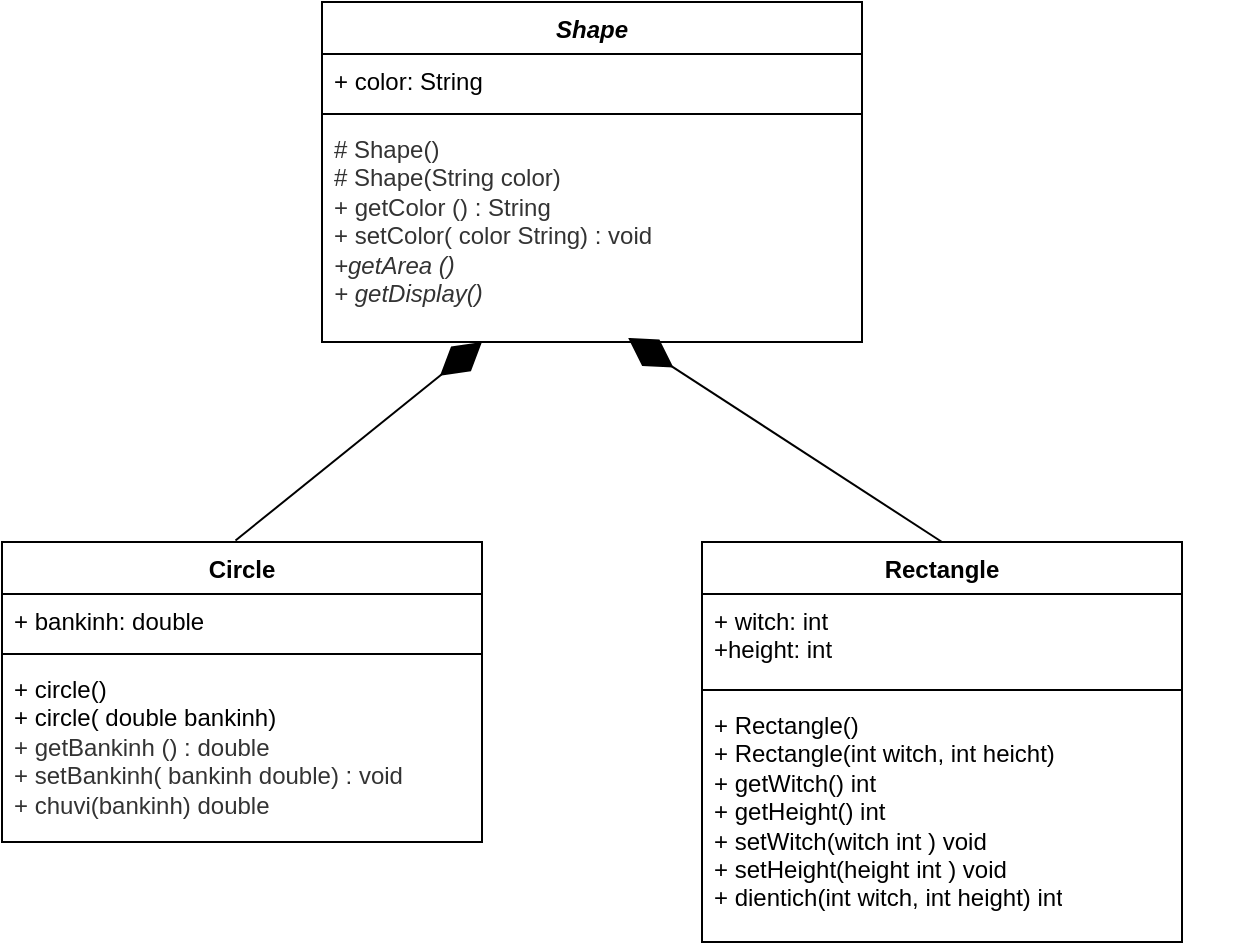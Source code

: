 <mxfile version="21.5.0" type="device">
  <diagram name="Trang-1" id="mOzGT4VS2z-z11HOxmlx">
    <mxGraphModel dx="1833" dy="494" grid="1" gridSize="10" guides="1" tooltips="1" connect="1" arrows="1" fold="1" page="1" pageScale="1" pageWidth="827" pageHeight="1169" math="0" shadow="0">
      <root>
        <mxCell id="0" />
        <mxCell id="1" parent="0" />
        <mxCell id="Hn4e0KZ1Gx9AMf9IoD85-3" style="edgeStyle=orthogonalEdgeStyle;rounded=0;orthogonalLoop=1;jettySize=auto;html=1;exitX=0.5;exitY=1;exitDx=0;exitDy=0;labelBackgroundColor=none;fontColor=default;" parent="1" edge="1">
          <mxGeometry relative="1" as="geometry">
            <mxPoint x="-60" y="240" as="sourcePoint" />
            <mxPoint x="-60" y="240" as="targetPoint" />
          </mxGeometry>
        </mxCell>
        <mxCell id="MbCqov_m_0ZmMLxi0yT6-5" value="Circle" style="swimlane;fontStyle=1;align=center;verticalAlign=top;childLayout=stackLayout;horizontal=1;startSize=26;horizontalStack=0;resizeParent=1;resizeParentMax=0;resizeLast=0;collapsible=1;marginBottom=0;whiteSpace=wrap;html=1;" vertex="1" parent="1">
          <mxGeometry x="-670" y="440" width="240" height="150" as="geometry" />
        </mxCell>
        <mxCell id="MbCqov_m_0ZmMLxi0yT6-6" value="+ bankinh:&amp;nbsp;double" style="text;strokeColor=none;fillColor=none;align=left;verticalAlign=top;spacingLeft=4;spacingRight=4;overflow=hidden;rotatable=0;points=[[0,0.5],[1,0.5]];portConstraint=eastwest;whiteSpace=wrap;html=1;" vertex="1" parent="MbCqov_m_0ZmMLxi0yT6-5">
          <mxGeometry y="26" width="240" height="26" as="geometry" />
        </mxCell>
        <mxCell id="MbCqov_m_0ZmMLxi0yT6-7" value="" style="line;strokeWidth=1;fillColor=none;align=left;verticalAlign=middle;spacingTop=-1;spacingLeft=3;spacingRight=3;rotatable=0;labelPosition=right;points=[];portConstraint=eastwest;strokeColor=inherit;" vertex="1" parent="MbCqov_m_0ZmMLxi0yT6-5">
          <mxGeometry y="52" width="240" height="8" as="geometry" />
        </mxCell>
        <mxCell id="MbCqov_m_0ZmMLxi0yT6-8" value="+&amp;nbsp;circle()&lt;br&gt;+&amp;nbsp;circle( double bankinh)&lt;font color=&quot;#cc7832&quot;&gt;&amp;nbsp;&lt;br&gt;&lt;/font&gt;&lt;span style=&quot;background-color: initial; color: rgb(51, 51, 51);&quot;&gt;+ getBankinh () : double&lt;br&gt;&lt;/span&gt;&lt;span style=&quot;background-color: initial; color: rgb(51, 51, 51);&quot;&gt;+ setBankinh( bankinh double) : void&lt;br&gt;+ chuvi(bankinh) double&amp;nbsp;&lt;br&gt;&amp;nbsp;&lt;/span&gt;&lt;span style=&quot;background-color: initial; color: rgb(51, 51, 51);&quot;&gt;&lt;br&gt;&lt;/span&gt;" style="text;strokeColor=none;fillColor=none;align=left;verticalAlign=top;spacingLeft=4;spacingRight=4;overflow=hidden;rotatable=0;points=[[0,0.5],[1,0.5]];portConstraint=eastwest;whiteSpace=wrap;html=1;" vertex="1" parent="MbCqov_m_0ZmMLxi0yT6-5">
          <mxGeometry y="60" width="240" height="90" as="geometry" />
        </mxCell>
        <mxCell id="MbCqov_m_0ZmMLxi0yT6-10" value="&lt;i style=&quot;border-color: var(--border-color);&quot;&gt;Shape&lt;/i&gt;" style="swimlane;fontStyle=1;align=center;verticalAlign=top;childLayout=stackLayout;horizontal=1;startSize=26;horizontalStack=0;resizeParent=1;resizeParentMax=0;resizeLast=0;collapsible=1;marginBottom=0;whiteSpace=wrap;html=1;" vertex="1" parent="1">
          <mxGeometry x="-510" y="170" width="270" height="170" as="geometry" />
        </mxCell>
        <mxCell id="MbCqov_m_0ZmMLxi0yT6-11" value="+ color: String" style="text;strokeColor=none;fillColor=none;align=left;verticalAlign=top;spacingLeft=4;spacingRight=4;overflow=hidden;rotatable=0;points=[[0,0.5],[1,0.5]];portConstraint=eastwest;whiteSpace=wrap;html=1;" vertex="1" parent="MbCqov_m_0ZmMLxi0yT6-10">
          <mxGeometry y="26" width="270" height="26" as="geometry" />
        </mxCell>
        <mxCell id="MbCqov_m_0ZmMLxi0yT6-12" value="" style="line;strokeWidth=1;fillColor=none;align=left;verticalAlign=middle;spacingTop=-1;spacingLeft=3;spacingRight=3;rotatable=0;labelPosition=right;points=[];portConstraint=eastwest;strokeColor=inherit;" vertex="1" parent="MbCqov_m_0ZmMLxi0yT6-10">
          <mxGeometry y="52" width="270" height="8" as="geometry" />
        </mxCell>
        <mxCell id="MbCqov_m_0ZmMLxi0yT6-13" value="&lt;div style=&quot;border-color: var(--border-color); color: rgb(51, 51, 51);&quot;&gt;# Shape()&lt;/div&gt;&lt;span style=&quot;border-color: var(--border-color); color: rgb(51, 51, 51); text-align: center;&quot;&gt;&lt;div style=&quot;border-color: var(--border-color); text-align: left;&quot;&gt;&lt;span style=&quot;border-color: var(--border-color); background-color: initial;&quot;&gt;# Shape(String color)&lt;/span&gt;&lt;/div&gt;&lt;/span&gt;&lt;span style=&quot;border-color: var(--border-color); color: rgb(51, 51, 51); text-align: center;&quot;&gt;&lt;div style=&quot;border-color: var(--border-color); text-align: left;&quot;&gt;&lt;span style=&quot;border-color: var(--border-color); background-color: initial;&quot;&gt;+ getColor () : String&lt;/span&gt;&lt;/div&gt;&lt;/span&gt;&lt;span style=&quot;border-color: var(--border-color); color: rgb(51, 51, 51); text-align: center;&quot;&gt;&lt;div style=&quot;border-color: var(--border-color); text-align: left;&quot;&gt;&lt;span style=&quot;border-color: var(--border-color); background-color: initial;&quot;&gt;+ setColor( color String) : void&amp;nbsp;&lt;/span&gt;&lt;/div&gt;&lt;/span&gt;&lt;i style=&quot;border-color: var(--border-color); color: rgb(51, 51, 51); text-align: center;&quot;&gt;&lt;div style=&quot;border-color: var(--border-color); text-align: left;&quot;&gt;&lt;i style=&quot;border-color: var(--border-color); background-color: initial;&quot;&gt;+getArea ()&amp;nbsp;&lt;/i&gt;&lt;/div&gt;&lt;div style=&quot;border-color: var(--border-color); text-align: left;&quot;&gt;&lt;i style=&quot;border-color: var(--border-color); background-color: initial;&quot;&gt;+ getDisplay()&lt;/i&gt;&lt;/div&gt;&lt;div style=&quot;border-color: var(--border-color); text-align: left;&quot;&gt;&lt;i style=&quot;border-color: var(--border-color); background-color: initial;&quot;&gt;&lt;br&gt;&lt;/i&gt;&lt;/div&gt;&lt;div style=&quot;border-color: var(--border-color); text-align: left;&quot;&gt;&lt;i style=&quot;border-color: var(--border-color); background-color: initial;&quot;&gt;&lt;br&gt;&lt;/i&gt;&lt;/div&gt;&lt;div style=&quot;border-color: var(--border-color); text-align: left;&quot;&gt;&lt;i style=&quot;border-color: var(--border-color); background-color: initial;&quot;&gt;&lt;br&gt;&lt;/i&gt;&lt;/div&gt;&lt;/i&gt;" style="text;strokeColor=none;fillColor=none;align=left;verticalAlign=top;spacingLeft=4;spacingRight=4;overflow=hidden;rotatable=0;points=[[0,0.5],[1,0.5]];portConstraint=eastwest;whiteSpace=wrap;html=1;" vertex="1" parent="MbCqov_m_0ZmMLxi0yT6-10">
          <mxGeometry y="60" width="270" height="110" as="geometry" />
        </mxCell>
        <mxCell id="MbCqov_m_0ZmMLxi0yT6-16" value="" style="endArrow=diamondThin;endFill=1;endSize=24;html=1;rounded=0;exitX=0.611;exitY=0.003;exitDx=0;exitDy=0;exitPerimeter=0;entryX=0.407;entryY=1.011;entryDx=0;entryDy=0;entryPerimeter=0;" edge="1" parent="1">
          <mxGeometry width="160" relative="1" as="geometry">
            <mxPoint x="-553.25" y="439.24" as="sourcePoint" />
            <mxPoint x="-430.0" y="340.0" as="targetPoint" />
          </mxGeometry>
        </mxCell>
        <mxCell id="MbCqov_m_0ZmMLxi0yT6-29" value="Rectangle&lt;br&gt;" style="swimlane;fontStyle=1;align=center;verticalAlign=top;childLayout=stackLayout;horizontal=1;startSize=26;horizontalStack=0;resizeParent=1;resizeParentMax=0;resizeLast=0;collapsible=1;marginBottom=0;whiteSpace=wrap;html=1;" vertex="1" parent="1">
          <mxGeometry x="-320" y="440" width="240" height="200" as="geometry" />
        </mxCell>
        <mxCell id="MbCqov_m_0ZmMLxi0yT6-30" value="+ witch: int&lt;br&gt;+height: int" style="text;strokeColor=none;fillColor=none;align=left;verticalAlign=top;spacingLeft=4;spacingRight=4;overflow=hidden;rotatable=0;points=[[0,0.5],[1,0.5]];portConstraint=eastwest;whiteSpace=wrap;html=1;" vertex="1" parent="MbCqov_m_0ZmMLxi0yT6-29">
          <mxGeometry y="26" width="240" height="44" as="geometry" />
        </mxCell>
        <mxCell id="MbCqov_m_0ZmMLxi0yT6-31" value="" style="line;strokeWidth=1;fillColor=none;align=left;verticalAlign=middle;spacingTop=-1;spacingLeft=3;spacingRight=3;rotatable=0;labelPosition=right;points=[];portConstraint=eastwest;strokeColor=inherit;" vertex="1" parent="MbCqov_m_0ZmMLxi0yT6-29">
          <mxGeometry y="70" width="240" height="8" as="geometry" />
        </mxCell>
        <mxCell id="MbCqov_m_0ZmMLxi0yT6-32" value="+ Rectangle()&lt;br&gt;+ Rectangle(int witch, int heicht)&lt;br&gt;+ getWitch() int&lt;br&gt;+ getHeight() int&lt;br&gt;+ setWitch(witch int ) void&lt;br&gt;+ setHeight(height int ) void&lt;br&gt;+ dientich(int witch, int height) int" style="text;strokeColor=none;fillColor=none;align=left;verticalAlign=top;spacingLeft=4;spacingRight=4;overflow=hidden;rotatable=0;points=[[0,0.5],[1,0.5]];portConstraint=eastwest;whiteSpace=wrap;html=1;" vertex="1" parent="MbCqov_m_0ZmMLxi0yT6-29">
          <mxGeometry y="78" width="240" height="122" as="geometry" />
        </mxCell>
        <mxCell id="MbCqov_m_0ZmMLxi0yT6-34" value="" style="endArrow=diamondThin;endFill=1;endSize=24;html=1;rounded=0;entryX=0.567;entryY=0.982;entryDx=0;entryDy=0;entryPerimeter=0;exitX=0.5;exitY=0;exitDx=0;exitDy=0;exitPerimeter=0;" edge="1" parent="1" source="MbCqov_m_0ZmMLxi0yT6-29" target="MbCqov_m_0ZmMLxi0yT6-13">
          <mxGeometry width="160" relative="1" as="geometry">
            <mxPoint x="-200" y="430" as="sourcePoint" />
            <mxPoint x="-360" y="520" as="targetPoint" />
          </mxGeometry>
        </mxCell>
      </root>
    </mxGraphModel>
  </diagram>
</mxfile>
